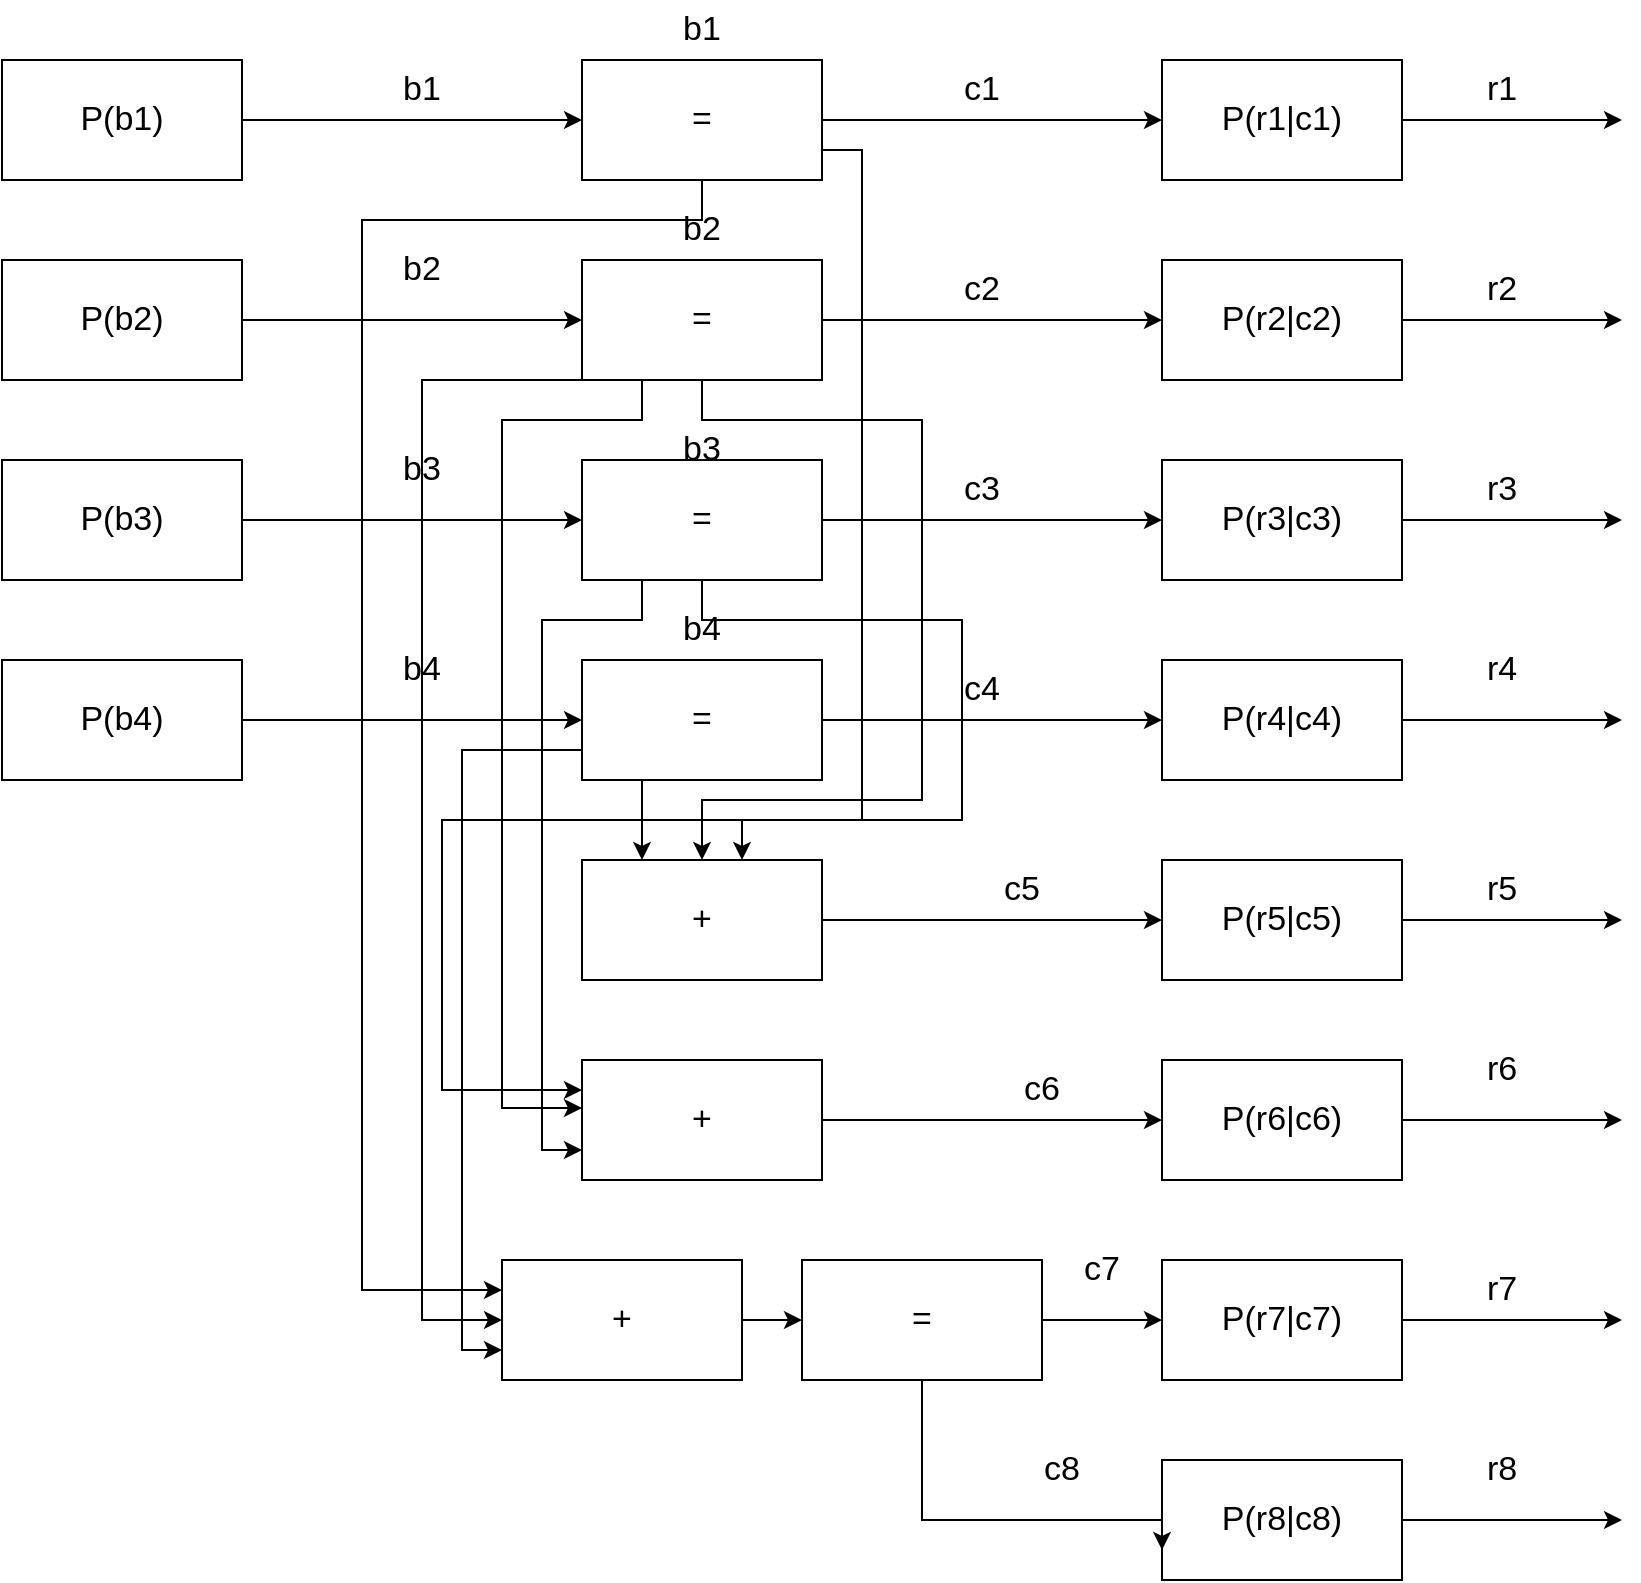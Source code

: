 <mxfile version="21.7.1" type="github">
  <diagram name="Page-1" id="4S5cc2sKB_VcDE7lHimL">
    <mxGraphModel dx="1509" dy="798" grid="0" gridSize="10" guides="1" tooltips="1" connect="1" arrows="1" fold="1" page="1" pageScale="1" pageWidth="1200" pageHeight="1600" math="0" shadow="0">
      <root>
        <mxCell id="0" />
        <mxCell id="1" parent="0" />
        <mxCell id="XRxXXD2_4JoMQfCDC5U--9" style="edgeStyle=orthogonalEdgeStyle;rounded=0;orthogonalLoop=1;jettySize=auto;html=1;entryX=0;entryY=0.5;entryDx=0;entryDy=0;fontSize=17;" edge="1" parent="1" source="XRxXXD2_4JoMQfCDC5U--1" target="XRxXXD2_4JoMQfCDC5U--2">
          <mxGeometry relative="1" as="geometry" />
        </mxCell>
        <mxCell id="XRxXXD2_4JoMQfCDC5U--1" value="P(b1)" style="rounded=0;whiteSpace=wrap;html=1;fontSize=17;" vertex="1" parent="1">
          <mxGeometry x="210" y="170" width="120" height="60" as="geometry" />
        </mxCell>
        <mxCell id="XRxXXD2_4JoMQfCDC5U--24" style="edgeStyle=orthogonalEdgeStyle;rounded=0;orthogonalLoop=1;jettySize=auto;html=1;exitX=1;exitY=0.5;exitDx=0;exitDy=0;entryX=0;entryY=0.5;entryDx=0;entryDy=0;fontSize=17;" edge="1" parent="1" source="XRxXXD2_4JoMQfCDC5U--2" target="XRxXXD2_4JoMQfCDC5U--18">
          <mxGeometry relative="1" as="geometry" />
        </mxCell>
        <mxCell id="XRxXXD2_4JoMQfCDC5U--65" style="edgeStyle=orthogonalEdgeStyle;rounded=0;orthogonalLoop=1;jettySize=auto;html=1;exitX=1;exitY=0.75;exitDx=0;exitDy=0;" edge="1" parent="1" source="XRxXXD2_4JoMQfCDC5U--2" target="XRxXXD2_4JoMQfCDC5U--62">
          <mxGeometry relative="1" as="geometry">
            <Array as="points">
              <mxPoint x="640" y="215" />
              <mxPoint x="640" y="550" />
              <mxPoint x="580" y="550" />
            </Array>
          </mxGeometry>
        </mxCell>
        <mxCell id="XRxXXD2_4JoMQfCDC5U--77" style="edgeStyle=orthogonalEdgeStyle;rounded=0;orthogonalLoop=1;jettySize=auto;html=1;exitX=0.5;exitY=1;exitDx=0;exitDy=0;entryX=0;entryY=0.25;entryDx=0;entryDy=0;" edge="1" parent="1" source="XRxXXD2_4JoMQfCDC5U--2" target="XRxXXD2_4JoMQfCDC5U--64">
          <mxGeometry relative="1" as="geometry">
            <Array as="points">
              <mxPoint x="560" y="250" />
              <mxPoint x="390" y="250" />
              <mxPoint x="390" y="785" />
            </Array>
          </mxGeometry>
        </mxCell>
        <mxCell id="XRxXXD2_4JoMQfCDC5U--2" value="=" style="rounded=0;whiteSpace=wrap;html=1;fontSize=17;" vertex="1" parent="1">
          <mxGeometry x="500" y="170" width="120" height="60" as="geometry" />
        </mxCell>
        <mxCell id="XRxXXD2_4JoMQfCDC5U--10" style="edgeStyle=orthogonalEdgeStyle;rounded=0;orthogonalLoop=1;jettySize=auto;html=1;exitX=1;exitY=0.5;exitDx=0;exitDy=0;fontSize=17;" edge="1" parent="1" source="XRxXXD2_4JoMQfCDC5U--3" target="XRxXXD2_4JoMQfCDC5U--6">
          <mxGeometry relative="1" as="geometry" />
        </mxCell>
        <mxCell id="XRxXXD2_4JoMQfCDC5U--3" value="P(b2)" style="rounded=0;whiteSpace=wrap;html=1;fontSize=17;" vertex="1" parent="1">
          <mxGeometry x="210" y="270" width="120" height="60" as="geometry" />
        </mxCell>
        <mxCell id="XRxXXD2_4JoMQfCDC5U--11" style="edgeStyle=orthogonalEdgeStyle;rounded=0;orthogonalLoop=1;jettySize=auto;html=1;exitX=1;exitY=0.5;exitDx=0;exitDy=0;entryX=0;entryY=0.5;entryDx=0;entryDy=0;fontSize=17;" edge="1" parent="1" source="XRxXXD2_4JoMQfCDC5U--4" target="XRxXXD2_4JoMQfCDC5U--7">
          <mxGeometry relative="1" as="geometry" />
        </mxCell>
        <mxCell id="XRxXXD2_4JoMQfCDC5U--4" value="P(b3)" style="rounded=0;whiteSpace=wrap;html=1;fontSize=17;" vertex="1" parent="1">
          <mxGeometry x="210" y="370" width="120" height="60" as="geometry" />
        </mxCell>
        <mxCell id="XRxXXD2_4JoMQfCDC5U--12" style="edgeStyle=orthogonalEdgeStyle;rounded=0;orthogonalLoop=1;jettySize=auto;html=1;exitX=1;exitY=0.5;exitDx=0;exitDy=0;entryX=0;entryY=0.5;entryDx=0;entryDy=0;fontSize=17;" edge="1" parent="1" source="XRxXXD2_4JoMQfCDC5U--5" target="XRxXXD2_4JoMQfCDC5U--8">
          <mxGeometry relative="1" as="geometry" />
        </mxCell>
        <mxCell id="XRxXXD2_4JoMQfCDC5U--5" value="P(b4)" style="rounded=0;whiteSpace=wrap;html=1;fontSize=17;" vertex="1" parent="1">
          <mxGeometry x="210" y="470" width="120" height="60" as="geometry" />
        </mxCell>
        <mxCell id="XRxXXD2_4JoMQfCDC5U--25" style="edgeStyle=orthogonalEdgeStyle;rounded=0;orthogonalLoop=1;jettySize=auto;html=1;exitX=1;exitY=0.5;exitDx=0;exitDy=0;entryX=0;entryY=0.5;entryDx=0;entryDy=0;fontSize=17;" edge="1" parent="1" source="XRxXXD2_4JoMQfCDC5U--6" target="XRxXXD2_4JoMQfCDC5U--19">
          <mxGeometry relative="1" as="geometry" />
        </mxCell>
        <mxCell id="XRxXXD2_4JoMQfCDC5U--68" style="edgeStyle=orthogonalEdgeStyle;rounded=0;orthogonalLoop=1;jettySize=auto;html=1;exitX=0.5;exitY=1;exitDx=0;exitDy=0;entryX=0.5;entryY=0;entryDx=0;entryDy=0;" edge="1" parent="1" source="XRxXXD2_4JoMQfCDC5U--6" target="XRxXXD2_4JoMQfCDC5U--62">
          <mxGeometry relative="1" as="geometry">
            <Array as="points">
              <mxPoint x="560" y="350" />
              <mxPoint x="670" y="350" />
              <mxPoint x="670" y="540" />
              <mxPoint x="560" y="540" />
            </Array>
          </mxGeometry>
        </mxCell>
        <mxCell id="XRxXXD2_4JoMQfCDC5U--72" style="edgeStyle=orthogonalEdgeStyle;rounded=0;orthogonalLoop=1;jettySize=auto;html=1;exitX=0.25;exitY=1;exitDx=0;exitDy=0;entryX=0;entryY=0.4;entryDx=0;entryDy=0;entryPerimeter=0;" edge="1" parent="1" source="XRxXXD2_4JoMQfCDC5U--6" target="XRxXXD2_4JoMQfCDC5U--63">
          <mxGeometry relative="1" as="geometry">
            <Array as="points">
              <mxPoint x="530" y="350" />
              <mxPoint x="460" y="350" />
              <mxPoint x="460" y="694" />
            </Array>
          </mxGeometry>
        </mxCell>
        <mxCell id="XRxXXD2_4JoMQfCDC5U--78" style="edgeStyle=orthogonalEdgeStyle;rounded=0;orthogonalLoop=1;jettySize=auto;html=1;exitX=0.75;exitY=1;exitDx=0;exitDy=0;entryX=0;entryY=0.5;entryDx=0;entryDy=0;" edge="1" parent="1" source="XRxXXD2_4JoMQfCDC5U--6" target="XRxXXD2_4JoMQfCDC5U--64">
          <mxGeometry relative="1" as="geometry">
            <Array as="points">
              <mxPoint x="420" y="330" />
              <mxPoint x="420" y="800" />
            </Array>
          </mxGeometry>
        </mxCell>
        <mxCell id="XRxXXD2_4JoMQfCDC5U--6" value="=" style="rounded=0;whiteSpace=wrap;html=1;fontSize=17;" vertex="1" parent="1">
          <mxGeometry x="500" y="270" width="120" height="60" as="geometry" />
        </mxCell>
        <mxCell id="XRxXXD2_4JoMQfCDC5U--26" style="edgeStyle=orthogonalEdgeStyle;rounded=0;orthogonalLoop=1;jettySize=auto;html=1;exitX=1;exitY=0.5;exitDx=0;exitDy=0;entryX=0;entryY=0.5;entryDx=0;entryDy=0;fontSize=17;" edge="1" parent="1" source="XRxXXD2_4JoMQfCDC5U--7" target="XRxXXD2_4JoMQfCDC5U--20">
          <mxGeometry relative="1" as="geometry" />
        </mxCell>
        <mxCell id="XRxXXD2_4JoMQfCDC5U--70" style="edgeStyle=orthogonalEdgeStyle;rounded=0;orthogonalLoop=1;jettySize=auto;html=1;exitX=0.5;exitY=1;exitDx=0;exitDy=0;entryX=0.25;entryY=0;entryDx=0;entryDy=0;" edge="1" parent="1" source="XRxXXD2_4JoMQfCDC5U--7" target="XRxXXD2_4JoMQfCDC5U--62">
          <mxGeometry relative="1" as="geometry">
            <Array as="points">
              <mxPoint x="560" y="450" />
              <mxPoint x="690" y="450" />
              <mxPoint x="690" y="550" />
              <mxPoint x="530" y="550" />
            </Array>
          </mxGeometry>
        </mxCell>
        <mxCell id="XRxXXD2_4JoMQfCDC5U--73" style="edgeStyle=orthogonalEdgeStyle;rounded=0;orthogonalLoop=1;jettySize=auto;html=1;exitX=0.25;exitY=1;exitDx=0;exitDy=0;entryX=0;entryY=0.75;entryDx=0;entryDy=0;" edge="1" parent="1" source="XRxXXD2_4JoMQfCDC5U--7" target="XRxXXD2_4JoMQfCDC5U--63">
          <mxGeometry relative="1" as="geometry">
            <Array as="points">
              <mxPoint x="530" y="450" />
              <mxPoint x="480" y="450" />
              <mxPoint x="480" y="715" />
            </Array>
          </mxGeometry>
        </mxCell>
        <mxCell id="XRxXXD2_4JoMQfCDC5U--7" value="=" style="rounded=0;whiteSpace=wrap;html=1;fontSize=17;" vertex="1" parent="1">
          <mxGeometry x="500" y="370" width="120" height="60" as="geometry" />
        </mxCell>
        <mxCell id="XRxXXD2_4JoMQfCDC5U--27" style="edgeStyle=orthogonalEdgeStyle;rounded=0;orthogonalLoop=1;jettySize=auto;html=1;exitX=1;exitY=0.5;exitDx=0;exitDy=0;entryX=0;entryY=0.5;entryDx=0;entryDy=0;fontSize=17;" edge="1" parent="1" source="XRxXXD2_4JoMQfCDC5U--8" target="XRxXXD2_4JoMQfCDC5U--21">
          <mxGeometry relative="1" as="geometry" />
        </mxCell>
        <mxCell id="XRxXXD2_4JoMQfCDC5U--74" style="edgeStyle=orthogonalEdgeStyle;rounded=0;orthogonalLoop=1;jettySize=auto;html=1;exitX=0.25;exitY=1;exitDx=0;exitDy=0;entryX=0;entryY=0.25;entryDx=0;entryDy=0;" edge="1" parent="1" source="XRxXXD2_4JoMQfCDC5U--8" target="XRxXXD2_4JoMQfCDC5U--63">
          <mxGeometry relative="1" as="geometry">
            <Array as="points">
              <mxPoint x="530" y="550" />
              <mxPoint x="430" y="550" />
              <mxPoint x="430" y="685" />
            </Array>
          </mxGeometry>
        </mxCell>
        <mxCell id="XRxXXD2_4JoMQfCDC5U--79" style="edgeStyle=orthogonalEdgeStyle;rounded=0;orthogonalLoop=1;jettySize=auto;html=1;exitX=0;exitY=0.75;exitDx=0;exitDy=0;entryX=0;entryY=0.75;entryDx=0;entryDy=0;" edge="1" parent="1" source="XRxXXD2_4JoMQfCDC5U--8" target="XRxXXD2_4JoMQfCDC5U--64">
          <mxGeometry relative="1" as="geometry" />
        </mxCell>
        <mxCell id="XRxXXD2_4JoMQfCDC5U--8" value="=" style="rounded=0;whiteSpace=wrap;html=1;fontSize=17;" vertex="1" parent="1">
          <mxGeometry x="500" y="470" width="120" height="60" as="geometry" />
        </mxCell>
        <mxCell id="XRxXXD2_4JoMQfCDC5U--13" value="b1" style="text;html=1;strokeColor=none;fillColor=none;align=center;verticalAlign=middle;whiteSpace=wrap;rounded=0;fontSize=17;" vertex="1" parent="1">
          <mxGeometry x="530" y="140" width="60" height="30" as="geometry" />
        </mxCell>
        <mxCell id="XRxXXD2_4JoMQfCDC5U--14" value="b2" style="text;html=1;strokeColor=none;fillColor=none;align=center;verticalAlign=middle;whiteSpace=wrap;rounded=0;fontSize=17;" vertex="1" parent="1">
          <mxGeometry x="530" y="240" width="60" height="30" as="geometry" />
        </mxCell>
        <mxCell id="XRxXXD2_4JoMQfCDC5U--17" value="b4" style="text;html=1;strokeColor=none;fillColor=none;align=center;verticalAlign=middle;whiteSpace=wrap;rounded=0;fontSize=17;" vertex="1" parent="1">
          <mxGeometry x="530" y="440" width="60" height="30" as="geometry" />
        </mxCell>
        <mxCell id="XRxXXD2_4JoMQfCDC5U--37" style="edgeStyle=orthogonalEdgeStyle;rounded=0;orthogonalLoop=1;jettySize=auto;html=1;exitX=1;exitY=0.5;exitDx=0;exitDy=0;fontSize=17;" edge="1" parent="1" source="XRxXXD2_4JoMQfCDC5U--18">
          <mxGeometry relative="1" as="geometry">
            <mxPoint x="1020" y="200" as="targetPoint" />
          </mxGeometry>
        </mxCell>
        <mxCell id="XRxXXD2_4JoMQfCDC5U--18" value="P(r1|c1)" style="rounded=0;whiteSpace=wrap;html=1;fontSize=17;" vertex="1" parent="1">
          <mxGeometry x="790" y="170" width="120" height="60" as="geometry" />
        </mxCell>
        <mxCell id="XRxXXD2_4JoMQfCDC5U--39" style="edgeStyle=orthogonalEdgeStyle;rounded=0;orthogonalLoop=1;jettySize=auto;html=1;fontSize=17;" edge="1" parent="1" source="XRxXXD2_4JoMQfCDC5U--19">
          <mxGeometry relative="1" as="geometry">
            <mxPoint x="1020" y="300" as="targetPoint" />
          </mxGeometry>
        </mxCell>
        <mxCell id="XRxXXD2_4JoMQfCDC5U--19" value="P(r2|c2)" style="rounded=0;whiteSpace=wrap;html=1;fontSize=17;" vertex="1" parent="1">
          <mxGeometry x="790" y="270" width="120" height="60" as="geometry" />
        </mxCell>
        <mxCell id="XRxXXD2_4JoMQfCDC5U--40" style="edgeStyle=orthogonalEdgeStyle;rounded=0;orthogonalLoop=1;jettySize=auto;html=1;fontSize=17;" edge="1" parent="1" source="XRxXXD2_4JoMQfCDC5U--20">
          <mxGeometry relative="1" as="geometry">
            <mxPoint x="1020" y="400" as="targetPoint" />
          </mxGeometry>
        </mxCell>
        <mxCell id="XRxXXD2_4JoMQfCDC5U--20" value="P(r3|c3)" style="rounded=0;whiteSpace=wrap;html=1;fontSize=17;" vertex="1" parent="1">
          <mxGeometry x="790" y="370" width="120" height="60" as="geometry" />
        </mxCell>
        <mxCell id="XRxXXD2_4JoMQfCDC5U--41" style="edgeStyle=orthogonalEdgeStyle;rounded=0;orthogonalLoop=1;jettySize=auto;html=1;fontSize=17;" edge="1" parent="1" source="XRxXXD2_4JoMQfCDC5U--21">
          <mxGeometry relative="1" as="geometry">
            <mxPoint x="1020" y="500" as="targetPoint" />
          </mxGeometry>
        </mxCell>
        <mxCell id="XRxXXD2_4JoMQfCDC5U--21" value="P(r4|c4)" style="rounded=0;whiteSpace=wrap;html=1;fontSize=17;" vertex="1" parent="1">
          <mxGeometry x="790" y="470" width="120" height="60" as="geometry" />
        </mxCell>
        <mxCell id="XRxXXD2_4JoMQfCDC5U--42" style="edgeStyle=orthogonalEdgeStyle;rounded=0;orthogonalLoop=1;jettySize=auto;html=1;fontSize=17;" edge="1" parent="1" source="XRxXXD2_4JoMQfCDC5U--22">
          <mxGeometry relative="1" as="geometry">
            <mxPoint x="1020" y="600" as="targetPoint" />
          </mxGeometry>
        </mxCell>
        <mxCell id="XRxXXD2_4JoMQfCDC5U--22" value="P(r5|c5)" style="rounded=0;whiteSpace=wrap;html=1;fontSize=17;" vertex="1" parent="1">
          <mxGeometry x="790" y="570" width="120" height="60" as="geometry" />
        </mxCell>
        <mxCell id="XRxXXD2_4JoMQfCDC5U--43" style="edgeStyle=orthogonalEdgeStyle;rounded=0;orthogonalLoop=1;jettySize=auto;html=1;fontSize=17;" edge="1" parent="1" source="XRxXXD2_4JoMQfCDC5U--23">
          <mxGeometry relative="1" as="geometry">
            <mxPoint x="1020" y="700" as="targetPoint" />
          </mxGeometry>
        </mxCell>
        <mxCell id="XRxXXD2_4JoMQfCDC5U--23" value="P(r6|c6)" style="rounded=0;whiteSpace=wrap;html=1;fontSize=17;" vertex="1" parent="1">
          <mxGeometry x="790" y="670" width="120" height="60" as="geometry" />
        </mxCell>
        <mxCell id="XRxXXD2_4JoMQfCDC5U--28" value="b1" style="text;html=1;strokeColor=none;fillColor=none;align=center;verticalAlign=middle;whiteSpace=wrap;rounded=0;fontSize=17;" vertex="1" parent="1">
          <mxGeometry x="390" y="170" width="60" height="30" as="geometry" />
        </mxCell>
        <mxCell id="XRxXXD2_4JoMQfCDC5U--29" value="b2" style="text;html=1;strokeColor=none;fillColor=none;align=center;verticalAlign=middle;whiteSpace=wrap;rounded=0;fontSize=17;" vertex="1" parent="1">
          <mxGeometry x="390" y="260" width="60" height="30" as="geometry" />
        </mxCell>
        <mxCell id="XRxXXD2_4JoMQfCDC5U--31" value="b3" style="text;html=1;strokeColor=none;fillColor=none;align=center;verticalAlign=middle;whiteSpace=wrap;rounded=0;fontSize=17;" vertex="1" parent="1">
          <mxGeometry x="390" y="360" width="60" height="30" as="geometry" />
        </mxCell>
        <mxCell id="XRxXXD2_4JoMQfCDC5U--32" value="b4" style="text;html=1;strokeColor=none;fillColor=none;align=center;verticalAlign=middle;whiteSpace=wrap;rounded=0;fontSize=17;" vertex="1" parent="1">
          <mxGeometry x="390" y="460" width="60" height="30" as="geometry" />
        </mxCell>
        <mxCell id="XRxXXD2_4JoMQfCDC5U--33" value="c1" style="text;html=1;strokeColor=none;fillColor=none;align=center;verticalAlign=middle;whiteSpace=wrap;rounded=0;fontSize=17;" vertex="1" parent="1">
          <mxGeometry x="670" y="170" width="60" height="30" as="geometry" />
        </mxCell>
        <mxCell id="XRxXXD2_4JoMQfCDC5U--34" value="c2" style="text;html=1;strokeColor=none;fillColor=none;align=center;verticalAlign=middle;whiteSpace=wrap;rounded=0;fontSize=17;" vertex="1" parent="1">
          <mxGeometry x="670" y="270" width="60" height="30" as="geometry" />
        </mxCell>
        <mxCell id="XRxXXD2_4JoMQfCDC5U--35" value="c3" style="text;html=1;strokeColor=none;fillColor=none;align=center;verticalAlign=middle;whiteSpace=wrap;rounded=0;fontSize=17;" vertex="1" parent="1">
          <mxGeometry x="670" y="370" width="60" height="30" as="geometry" />
        </mxCell>
        <mxCell id="XRxXXD2_4JoMQfCDC5U--36" value="c4" style="text;html=1;strokeColor=none;fillColor=none;align=center;verticalAlign=middle;whiteSpace=wrap;rounded=0;fontSize=17;" vertex="1" parent="1">
          <mxGeometry x="670" y="470" width="60" height="30" as="geometry" />
        </mxCell>
        <mxCell id="XRxXXD2_4JoMQfCDC5U--44" value="r1" style="text;html=1;strokeColor=none;fillColor=none;align=center;verticalAlign=middle;whiteSpace=wrap;rounded=0;fontSize=17;" vertex="1" parent="1">
          <mxGeometry x="930" y="170" width="60" height="30" as="geometry" />
        </mxCell>
        <mxCell id="XRxXXD2_4JoMQfCDC5U--45" value="r2" style="text;html=1;strokeColor=none;fillColor=none;align=center;verticalAlign=middle;whiteSpace=wrap;rounded=0;fontSize=17;" vertex="1" parent="1">
          <mxGeometry x="930" y="270" width="60" height="30" as="geometry" />
        </mxCell>
        <mxCell id="XRxXXD2_4JoMQfCDC5U--46" value="r3" style="text;html=1;strokeColor=none;fillColor=none;align=center;verticalAlign=middle;whiteSpace=wrap;rounded=0;fontSize=17;" vertex="1" parent="1">
          <mxGeometry x="930" y="370" width="60" height="30" as="geometry" />
        </mxCell>
        <mxCell id="XRxXXD2_4JoMQfCDC5U--47" value="r4" style="text;html=1;strokeColor=none;fillColor=none;align=center;verticalAlign=middle;whiteSpace=wrap;rounded=0;fontSize=17;" vertex="1" parent="1">
          <mxGeometry x="930" y="460" width="60" height="30" as="geometry" />
        </mxCell>
        <mxCell id="XRxXXD2_4JoMQfCDC5U--51" value="r5" style="text;html=1;strokeColor=none;fillColor=none;align=center;verticalAlign=middle;whiteSpace=wrap;rounded=0;fontSize=17;" vertex="1" parent="1">
          <mxGeometry x="930" y="570" width="60" height="30" as="geometry" />
        </mxCell>
        <mxCell id="XRxXXD2_4JoMQfCDC5U--52" value="r6" style="text;html=1;strokeColor=none;fillColor=none;align=center;verticalAlign=middle;whiteSpace=wrap;rounded=0;fontSize=17;" vertex="1" parent="1">
          <mxGeometry x="930" y="660" width="60" height="30" as="geometry" />
        </mxCell>
        <mxCell id="XRxXXD2_4JoMQfCDC5U--53" style="edgeStyle=orthogonalEdgeStyle;rounded=0;orthogonalLoop=1;jettySize=auto;html=1;fontSize=17;" edge="1" parent="1" source="XRxXXD2_4JoMQfCDC5U--54">
          <mxGeometry relative="1" as="geometry">
            <mxPoint x="1020" y="800" as="targetPoint" />
          </mxGeometry>
        </mxCell>
        <mxCell id="XRxXXD2_4JoMQfCDC5U--54" value="P(r7|c7)" style="rounded=0;whiteSpace=wrap;html=1;fontSize=17;" vertex="1" parent="1">
          <mxGeometry x="790" y="770" width="120" height="60" as="geometry" />
        </mxCell>
        <mxCell id="XRxXXD2_4JoMQfCDC5U--55" style="edgeStyle=orthogonalEdgeStyle;rounded=0;orthogonalLoop=1;jettySize=auto;html=1;fontSize=17;" edge="1" parent="1" source="XRxXXD2_4JoMQfCDC5U--56">
          <mxGeometry relative="1" as="geometry">
            <mxPoint x="1020" y="900" as="targetPoint" />
          </mxGeometry>
        </mxCell>
        <mxCell id="XRxXXD2_4JoMQfCDC5U--56" value="P(r8|c8)" style="rounded=0;whiteSpace=wrap;html=1;fontSize=17;" vertex="1" parent="1">
          <mxGeometry x="790" y="870" width="120" height="60" as="geometry" />
        </mxCell>
        <mxCell id="XRxXXD2_4JoMQfCDC5U--57" value="r7" style="text;html=1;strokeColor=none;fillColor=none;align=center;verticalAlign=middle;whiteSpace=wrap;rounded=0;fontSize=17;" vertex="1" parent="1">
          <mxGeometry x="930" y="770" width="60" height="30" as="geometry" />
        </mxCell>
        <mxCell id="XRxXXD2_4JoMQfCDC5U--58" value="r8" style="text;html=1;strokeColor=none;fillColor=none;align=center;verticalAlign=middle;whiteSpace=wrap;rounded=0;fontSize=17;" vertex="1" parent="1">
          <mxGeometry x="930" y="860" width="60" height="30" as="geometry" />
        </mxCell>
        <mxCell id="XRxXXD2_4JoMQfCDC5U--60" style="edgeStyle=orthogonalEdgeStyle;rounded=0;orthogonalLoop=1;jettySize=auto;html=1;entryX=0;entryY=0.5;entryDx=0;entryDy=0;fontSize=17;" edge="1" parent="1" source="XRxXXD2_4JoMQfCDC5U--59" target="XRxXXD2_4JoMQfCDC5U--54">
          <mxGeometry relative="1" as="geometry" />
        </mxCell>
        <mxCell id="XRxXXD2_4JoMQfCDC5U--61" style="edgeStyle=orthogonalEdgeStyle;rounded=0;orthogonalLoop=1;jettySize=auto;html=1;entryX=0;entryY=0.75;entryDx=0;entryDy=0;fontSize=17;" edge="1" parent="1" source="XRxXXD2_4JoMQfCDC5U--59" target="XRxXXD2_4JoMQfCDC5U--56">
          <mxGeometry relative="1" as="geometry">
            <Array as="points">
              <mxPoint x="670" y="900" />
              <mxPoint x="790" y="900" />
            </Array>
          </mxGeometry>
        </mxCell>
        <mxCell id="XRxXXD2_4JoMQfCDC5U--59" value="=" style="rounded=0;whiteSpace=wrap;html=1;fontSize=17;" vertex="1" parent="1">
          <mxGeometry x="610" y="770" width="120" height="60" as="geometry" />
        </mxCell>
        <mxCell id="XRxXXD2_4JoMQfCDC5U--71" style="edgeStyle=orthogonalEdgeStyle;rounded=0;orthogonalLoop=1;jettySize=auto;html=1;entryX=0;entryY=0.5;entryDx=0;entryDy=0;" edge="1" parent="1" source="XRxXXD2_4JoMQfCDC5U--62" target="XRxXXD2_4JoMQfCDC5U--22">
          <mxGeometry relative="1" as="geometry" />
        </mxCell>
        <mxCell id="XRxXXD2_4JoMQfCDC5U--62" value="+" style="rounded=0;whiteSpace=wrap;html=1;fontSize=17;" vertex="1" parent="1">
          <mxGeometry x="500" y="570" width="120" height="60" as="geometry" />
        </mxCell>
        <mxCell id="XRxXXD2_4JoMQfCDC5U--75" style="edgeStyle=orthogonalEdgeStyle;rounded=0;orthogonalLoop=1;jettySize=auto;html=1;exitX=1;exitY=0.5;exitDx=0;exitDy=0;entryX=0;entryY=0.5;entryDx=0;entryDy=0;" edge="1" parent="1" source="XRxXXD2_4JoMQfCDC5U--63" target="XRxXXD2_4JoMQfCDC5U--23">
          <mxGeometry relative="1" as="geometry" />
        </mxCell>
        <mxCell id="XRxXXD2_4JoMQfCDC5U--63" value="+" style="rounded=0;whiteSpace=wrap;html=1;fontSize=17;" vertex="1" parent="1">
          <mxGeometry x="500" y="670" width="120" height="60" as="geometry" />
        </mxCell>
        <mxCell id="XRxXXD2_4JoMQfCDC5U--76" style="edgeStyle=orthogonalEdgeStyle;rounded=0;orthogonalLoop=1;jettySize=auto;html=1;exitX=1;exitY=0.5;exitDx=0;exitDy=0;entryX=0;entryY=0.5;entryDx=0;entryDy=0;" edge="1" parent="1" source="XRxXXD2_4JoMQfCDC5U--64" target="XRxXXD2_4JoMQfCDC5U--59">
          <mxGeometry relative="1" as="geometry" />
        </mxCell>
        <mxCell id="XRxXXD2_4JoMQfCDC5U--64" value="+" style="rounded=0;whiteSpace=wrap;html=1;fontSize=17;" vertex="1" parent="1">
          <mxGeometry x="460" y="770" width="120" height="60" as="geometry" />
        </mxCell>
        <mxCell id="XRxXXD2_4JoMQfCDC5U--69" value="b3" style="text;html=1;strokeColor=none;fillColor=none;align=center;verticalAlign=middle;whiteSpace=wrap;rounded=0;fontSize=17;" vertex="1" parent="1">
          <mxGeometry x="530" y="350" width="60" height="30" as="geometry" />
        </mxCell>
        <mxCell id="XRxXXD2_4JoMQfCDC5U--80" value="c5" style="text;html=1;strokeColor=none;fillColor=none;align=center;verticalAlign=middle;whiteSpace=wrap;rounded=0;fontSize=17;" vertex="1" parent="1">
          <mxGeometry x="690" y="570" width="60" height="30" as="geometry" />
        </mxCell>
        <mxCell id="XRxXXD2_4JoMQfCDC5U--81" value="c6" style="text;html=1;strokeColor=none;fillColor=none;align=center;verticalAlign=middle;whiteSpace=wrap;rounded=0;fontSize=17;" vertex="1" parent="1">
          <mxGeometry x="700" y="670" width="60" height="30" as="geometry" />
        </mxCell>
        <mxCell id="XRxXXD2_4JoMQfCDC5U--82" value="c7" style="text;html=1;strokeColor=none;fillColor=none;align=center;verticalAlign=middle;whiteSpace=wrap;rounded=0;fontSize=17;" vertex="1" parent="1">
          <mxGeometry x="730" y="760" width="60" height="30" as="geometry" />
        </mxCell>
        <mxCell id="XRxXXD2_4JoMQfCDC5U--84" value="c8" style="text;html=1;strokeColor=none;fillColor=none;align=center;verticalAlign=middle;whiteSpace=wrap;rounded=0;fontSize=17;" vertex="1" parent="1">
          <mxGeometry x="710" y="860" width="60" height="30" as="geometry" />
        </mxCell>
      </root>
    </mxGraphModel>
  </diagram>
</mxfile>

